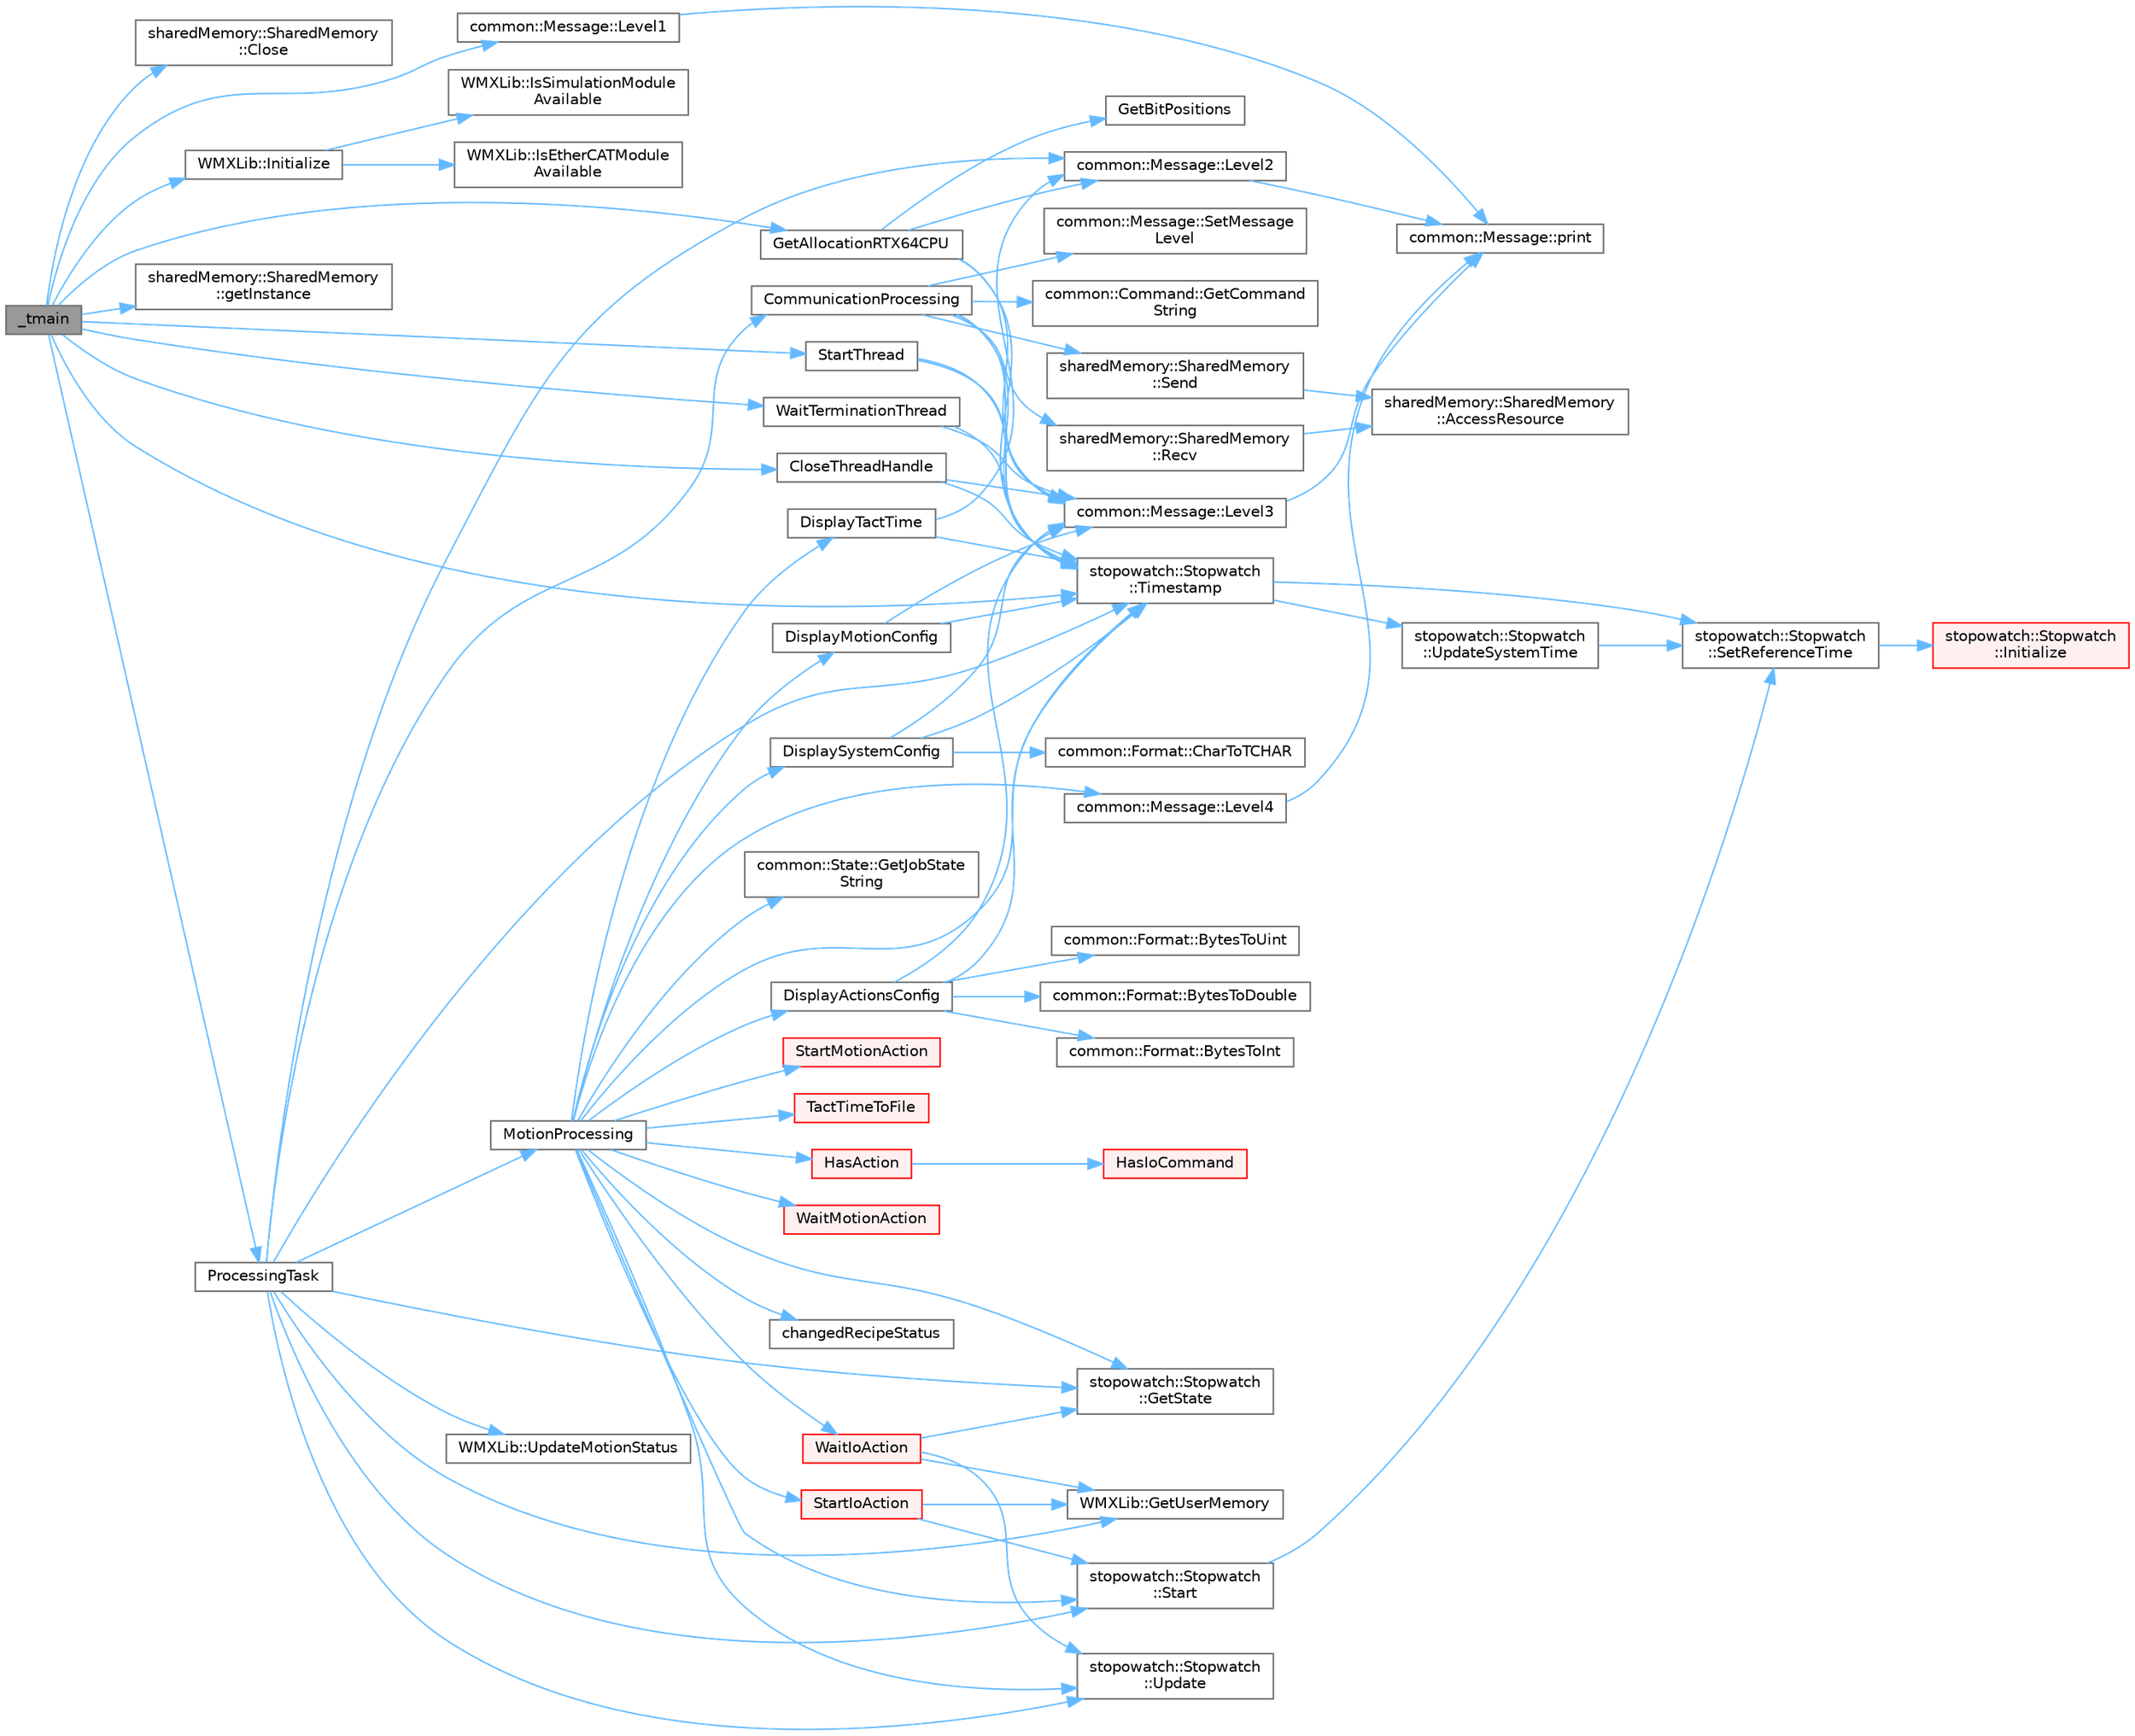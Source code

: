 digraph "_tmain"
{
 // LATEX_PDF_SIZE
  bgcolor="transparent";
  edge [fontname=Helvetica,fontsize=10,labelfontname=Helvetica,labelfontsize=10];
  node [fontname=Helvetica,fontsize=10,shape=box,height=0.2,width=0.4];
  rankdir="LR";
  Node1 [id="Node000001",label="_tmain",height=0.2,width=0.4,color="gray40", fillcolor="grey60", style="filled", fontcolor="black",tooltip=" "];
  Node1 -> Node2 [id="edge1_Node000001_Node000002",color="steelblue1",style="solid",tooltip=" "];
  Node2 [id="Node000002",label="sharedMemory::SharedMemory\l::Close",height=0.2,width=0.4,color="grey40", fillcolor="white", style="filled",URL="$a00129.html#aeb536ad3891285fa976bdf7f148026e0",tooltip="공유 메모리를 닫는 메서드입니다."];
  Node1 -> Node3 [id="edge2_Node000001_Node000003",color="steelblue1",style="solid",tooltip=" "];
  Node3 [id="Node000003",label="CloseThreadHandle",height=0.2,width=0.4,color="grey40", fillcolor="white", style="filled",URL="$a00047.html#a3754d22c5256ceffecceff1d802dd1b8",tooltip="주어진 스레드 핸들을 닫습니다."];
  Node3 -> Node4 [id="edge3_Node000003_Node000004",color="steelblue1",style="solid",tooltip=" "];
  Node4 [id="Node000004",label="common::Message::Level3",height=0.2,width=0.4,color="grey40", fillcolor="white", style="filled",URL="$a00117.html#a47587b821f2c83f89008cc11f387f9db",tooltip="Level 3 메시지를 출력하는 함수입니다."];
  Node4 -> Node5 [id="edge4_Node000004_Node000005",color="steelblue1",style="solid",tooltip=" "];
  Node5 [id="Node000005",label="common::Message::print",height=0.2,width=0.4,color="grey40", fillcolor="white", style="filled",URL="$a00117.html#ae483efdcb4abf9eb13d618362cf86b51",tooltip="TCHAR 형식의 문자열을 출력하는 일반적인 출력 함수입니다."];
  Node3 -> Node6 [id="edge5_Node000003_Node000006",color="steelblue1",style="solid",tooltip=" "];
  Node6 [id="Node000006",label="stopowatch::Stopwatch\l::Timestamp",height=0.2,width=0.4,color="grey40", fillcolor="white", style="filled",URL="$a00153.html#aa8017c358d91e6facd902a0f12176da0",tooltip="현재 시간의 타임스탬프를 문자열로 반환하는 함수입니다."];
  Node6 -> Node7 [id="edge6_Node000006_Node000007",color="steelblue1",style="solid",tooltip=" "];
  Node7 [id="Node000007",label="stopowatch::Stopwatch\l::SetReferenceTime",height=0.2,width=0.4,color="grey40", fillcolor="white", style="filled",URL="$a00153.html#ab9109777a989e397989e57ed02f963aa",tooltip="참조 시간을 설정하는 함수입니다."];
  Node7 -> Node8 [id="edge7_Node000007_Node000008",color="steelblue1",style="solid",tooltip=" "];
  Node8 [id="Node000008",label="stopowatch::Stopwatch\l::Initialize",height=0.2,width=0.4,color="red", fillcolor="#FFF0F0", style="filled",URL="$a00153.html#a7a6a5fa3f41742bb98935745bec45665",tooltip="초기화 함수입니다."];
  Node6 -> Node11 [id="edge8_Node000006_Node000011",color="steelblue1",style="solid",tooltip=" "];
  Node11 [id="Node000011",label="stopowatch::Stopwatch\l::UpdateSystemTime",height=0.2,width=0.4,color="grey40", fillcolor="white", style="filled",URL="$a00153.html#a10e8747e2e04ee2a402f848bfb001d99",tooltip="현재 시스템 시간을 업데이트하는 함수입니다."];
  Node11 -> Node7 [id="edge9_Node000011_Node000007",color="steelblue1",style="solid",tooltip=" "];
  Node1 -> Node12 [id="edge10_Node000001_Node000012",color="steelblue1",style="solid",tooltip=" "];
  Node12 [id="Node000012",label="GetAllocationRTX64CPU",height=0.2,width=0.4,color="grey40", fillcolor="white", style="filled",URL="$a00047.html#ac3520566a2d6657ba663676a4a9d2851",tooltip="RTX64의 현재 CPU 할당 정보를 가져옵니다."];
  Node12 -> Node13 [id="edge11_Node000012_Node000013",color="steelblue1",style="solid",tooltip=" "];
  Node13 [id="Node000013",label="GetBitPositions",height=0.2,width=0.4,color="grey40", fillcolor="white", style="filled",URL="$a00047.html#aa50cde5f8a1ecf28322e440331534a8c",tooltip="지정된 마스크에 있는 비트의 위치를 반환합니다."];
  Node12 -> Node14 [id="edge12_Node000012_Node000014",color="steelblue1",style="solid",tooltip=" "];
  Node14 [id="Node000014",label="common::Message::Level2",height=0.2,width=0.4,color="grey40", fillcolor="white", style="filled",URL="$a00117.html#a40bb53cafcaa484ddcf126502abc161f",tooltip="Level 2 메시지를 출력하는 함수입니다."];
  Node14 -> Node5 [id="edge13_Node000014_Node000005",color="steelblue1",style="solid",tooltip=" "];
  Node12 -> Node4 [id="edge14_Node000012_Node000004",color="steelblue1",style="solid",tooltip=" "];
  Node12 -> Node6 [id="edge15_Node000012_Node000006",color="steelblue1",style="solid",tooltip=" "];
  Node1 -> Node15 [id="edge16_Node000001_Node000015",color="steelblue1",style="solid",tooltip=" "];
  Node15 [id="Node000015",label="sharedMemory::SharedMemory\l::getInstance",height=0.2,width=0.4,color="grey40", fillcolor="white", style="filled",URL="$a00129.html#a2640ca595aaa5352544c4db3a8e678e9",tooltip="SharedMemory의 인스턴스를 반환하는 정적 메서드입니다."];
  Node1 -> Node16 [id="edge17_Node000001_Node000016",color="steelblue1",style="solid",tooltip=" "];
  Node16 [id="Node000016",label="WMXLib::Initialize",height=0.2,width=0.4,color="grey40", fillcolor="white", style="filled",URL="$a00169.html#a3f0820fd2f3223d3587927c389f701c9",tooltip="WMX Device를 초기화합니다."];
  Node16 -> Node17 [id="edge18_Node000016_Node000017",color="steelblue1",style="solid",tooltip=" "];
  Node17 [id="Node000017",label="WMXLib::IsEtherCATModule\lAvailable",height=0.2,width=0.4,color="grey40", fillcolor="white", style="filled",URL="$a00169.html#addb6732912c49c183fedc95e37508e93",tooltip="EtherCAT 모듈의 사용 가능 여부를 확인합니다."];
  Node16 -> Node18 [id="edge19_Node000016_Node000018",color="steelblue1",style="solid",tooltip=" "];
  Node18 [id="Node000018",label="WMXLib::IsSimulationModule\lAvailable",height=0.2,width=0.4,color="grey40", fillcolor="white", style="filled",URL="$a00169.html#aafa2d5d0730879cb70db1ef35c21b101",tooltip="시뮬레이션 모듈의 사용 가능 여부를 확인합니다."];
  Node1 -> Node19 [id="edge20_Node000001_Node000019",color="steelblue1",style="solid",tooltip=" "];
  Node19 [id="Node000019",label="common::Message::Level1",height=0.2,width=0.4,color="grey40", fillcolor="white", style="filled",URL="$a00117.html#af45e9eb63af9ef1efb8fc8f0d0ae3244",tooltip="Level 1 메시지를 출력하는 함수입니다."];
  Node19 -> Node5 [id="edge21_Node000019_Node000005",color="steelblue1",style="solid",tooltip=" "];
  Node1 -> Node20 [id="edge22_Node000001_Node000020",color="steelblue1",style="solid",tooltip=" "];
  Node20 [id="Node000020",label="ProcessingTask",height=0.2,width=0.4,color="grey40", fillcolor="white", style="filled",URL="$a00047.html#a3db71c15151b4d493496a84b964c847b",tooltip="주어진 작업을 수행하는 스레드 함수입니다."];
  Node20 -> Node21 [id="edge23_Node000020_Node000021",color="steelblue1",style="solid",tooltip=" "];
  Node21 [id="Node000021",label="CommunicationProcessing",height=0.2,width=0.4,color="grey40", fillcolor="white", style="filled",URL="$a00047.html#ad6cddbe389369006f50244e7ff4fd90e",tooltip="수신된 명령에 따라 통신을 처리합니다."];
  Node21 -> Node22 [id="edge24_Node000021_Node000022",color="steelblue1",style="solid",tooltip=" "];
  Node22 [id="Node000022",label="common::Command::GetCommand\lString",height=0.2,width=0.4,color="grey40", fillcolor="white", style="filled",URL="$a00085.html#ad309057744a886093e88ba1939508ff9",tooltip="주어진 명령어 코드에 해당하는 명령어 문자열을 반환하는 함수입니다."];
  Node21 -> Node4 [id="edge25_Node000021_Node000004",color="steelblue1",style="solid",tooltip=" "];
  Node21 -> Node23 [id="edge26_Node000021_Node000023",color="steelblue1",style="solid",tooltip=" "];
  Node23 [id="Node000023",label="sharedMemory::SharedMemory\l::Recv",height=0.2,width=0.4,color="grey40", fillcolor="white", style="filled",URL="$a00129.html#aa0ac84da4690d8f02030dce64d794b6a",tooltip="데이터를 수신하는 메서드입니다."];
  Node23 -> Node24 [id="edge27_Node000023_Node000024",color="steelblue1",style="solid",tooltip=" "];
  Node24 [id="Node000024",label="sharedMemory::SharedMemory\l::AccessResource",height=0.2,width=0.4,color="grey40", fillcolor="white", style="filled",URL="$a00129.html#aac2e636e1bb07c9b201c7df657b48fac",tooltip="공유 리소스에 접근하는 함수입니다."];
  Node21 -> Node25 [id="edge28_Node000021_Node000025",color="steelblue1",style="solid",tooltip=" "];
  Node25 [id="Node000025",label="sharedMemory::SharedMemory\l::Send",height=0.2,width=0.4,color="grey40", fillcolor="white", style="filled",URL="$a00129.html#a212b8529781cfac2d75de64db2abdea6",tooltip="데이터를 송신하는 메서드입니다."];
  Node25 -> Node24 [id="edge29_Node000025_Node000024",color="steelblue1",style="solid",tooltip=" "];
  Node21 -> Node26 [id="edge30_Node000021_Node000026",color="steelblue1",style="solid",tooltip=" "];
  Node26 [id="Node000026",label="common::Message::SetMessage\lLevel",height=0.2,width=0.4,color="grey40", fillcolor="white", style="filled",URL="$a00117.html#a0750c9a0fbeca3ea6755a1dcdbaf3622",tooltip="메시지 레벨을 설정하는 함수입니다."];
  Node21 -> Node6 [id="edge31_Node000021_Node000006",color="steelblue1",style="solid",tooltip=" "];
  Node20 -> Node27 [id="edge32_Node000020_Node000027",color="steelblue1",style="solid",tooltip=" "];
  Node27 [id="Node000027",label="stopowatch::Stopwatch\l::GetState",height=0.2,width=0.4,color="grey40", fillcolor="white", style="filled",URL="$a00153.html#a0eee8e310324faf9b56ddf5d49d3ae22",tooltip="지정된 채널의 타이머 상태를 가져오는 함수입니다."];
  Node20 -> Node28 [id="edge33_Node000020_Node000028",color="steelblue1",style="solid",tooltip=" "];
  Node28 [id="Node000028",label="WMXLib::GetUserMemory",height=0.2,width=0.4,color="grey40", fillcolor="white", style="filled",URL="$a00169.html#ae7f4d5f3857f399f6c3ce5063ddafda4",tooltip="UserMemory 객체를 반환합니다."];
  Node20 -> Node14 [id="edge34_Node000020_Node000014",color="steelblue1",style="solid",tooltip=" "];
  Node20 -> Node29 [id="edge35_Node000020_Node000029",color="steelblue1",style="solid",tooltip=" "];
  Node29 [id="Node000029",label="MotionProcessing",height=0.2,width=0.4,color="grey40", fillcolor="white", style="filled",URL="$a00047.html#a4f9769b178418fdb7769bf8bb92c2773",tooltip="주어진 상태에 따라 모션 처리를 수행합니다."];
  Node29 -> Node30 [id="edge36_Node000029_Node000030",color="steelblue1",style="solid",tooltip=" "];
  Node30 [id="Node000030",label="changedRecipeStatus",height=0.2,width=0.4,color="grey40", fillcolor="white", style="filled",URL="$a00047.html#a253ff9069553d2df261b1555a0fba338",tooltip="이전 레시피 상태와 현재 레시피 상태를 비교하여 변경 여부를 확인합니다."];
  Node29 -> Node31 [id="edge37_Node000029_Node000031",color="steelblue1",style="solid",tooltip=" "];
  Node31 [id="Node000031",label="DisplayActionsConfig",height=0.2,width=0.4,color="grey40", fillcolor="white", style="filled",URL="$a00047.html#a8246ed3e255a9f6a2e43f09cfe674ee5",tooltip="모든 액션 구성 정보를 출력합니다."];
  Node31 -> Node32 [id="edge38_Node000031_Node000032",color="steelblue1",style="solid",tooltip=" "];
  Node32 [id="Node000032",label="common::Format::BytesToDouble",height=0.2,width=0.4,color="grey40", fillcolor="white", style="filled",URL="$a00121.html#ad2933a25a043c93491a091f5612e7dd2",tooltip="바이트 배열을 double 값으로 변환하는 함수입니다."];
  Node31 -> Node33 [id="edge39_Node000031_Node000033",color="steelblue1",style="solid",tooltip=" "];
  Node33 [id="Node000033",label="common::Format::BytesToInt",height=0.2,width=0.4,color="grey40", fillcolor="white", style="filled",URL="$a00121.html#a4d0c7354f04e8cb18cd30fe71eec717f",tooltip="바이트 배열을 int 값으로 변환하는 함수입니다."];
  Node31 -> Node34 [id="edge40_Node000031_Node000034",color="steelblue1",style="solid",tooltip=" "];
  Node34 [id="Node000034",label="common::Format::BytesToUint",height=0.2,width=0.4,color="grey40", fillcolor="white", style="filled",URL="$a00121.html#a1d576fa2c83e0d0d1b1f129a307becfe",tooltip="바이트 배열을 unsigned int 값으로 변환하는 함수입니다."];
  Node31 -> Node4 [id="edge41_Node000031_Node000004",color="steelblue1",style="solid",tooltip=" "];
  Node31 -> Node6 [id="edge42_Node000031_Node000006",color="steelblue1",style="solid",tooltip=" "];
  Node29 -> Node35 [id="edge43_Node000029_Node000035",color="steelblue1",style="solid",tooltip=" "];
  Node35 [id="Node000035",label="DisplayMotionConfig",height=0.2,width=0.4,color="grey40", fillcolor="white", style="filled",URL="$a00047.html#a899d47551ba606f95dc0c49300486465",tooltip="모션 구성 정보를 출력합니다."];
  Node35 -> Node4 [id="edge44_Node000035_Node000004",color="steelblue1",style="solid",tooltip=" "];
  Node35 -> Node6 [id="edge45_Node000035_Node000006",color="steelblue1",style="solid",tooltip=" "];
  Node29 -> Node36 [id="edge46_Node000029_Node000036",color="steelblue1",style="solid",tooltip=" "];
  Node36 [id="Node000036",label="DisplaySystemConfig",height=0.2,width=0.4,color="grey40", fillcolor="white", style="filled",URL="$a00047.html#ad55b26e0e60f35d5b35fc14c426728fd",tooltip="시스템 구성 정보를 출력합니다."];
  Node36 -> Node37 [id="edge47_Node000036_Node000037",color="steelblue1",style="solid",tooltip=" "];
  Node37 [id="Node000037",label="common::Format::CharToTCHAR",height=0.2,width=0.4,color="grey40", fillcolor="white", style="filled",URL="$a00121.html#aa3b9e43ab2d7f4445c596e0f6b735a74",tooltip="char* 문자열을 TCHAR* 문자열로 변환하는 함수입니다."];
  Node36 -> Node4 [id="edge48_Node000036_Node000004",color="steelblue1",style="solid",tooltip=" "];
  Node36 -> Node6 [id="edge49_Node000036_Node000006",color="steelblue1",style="solid",tooltip=" "];
  Node29 -> Node38 [id="edge50_Node000029_Node000038",color="steelblue1",style="solid",tooltip=" "];
  Node38 [id="Node000038",label="DisplayTactTime",height=0.2,width=0.4,color="grey40", fillcolor="white", style="filled",URL="$a00047.html#a3b4cb51bd003b4867a47032c4c8f121f",tooltip="지정된 반복 및 액션 횟수에 따른 동작 시간을 출력합니다."];
  Node38 -> Node14 [id="edge51_Node000038_Node000014",color="steelblue1",style="solid",tooltip=" "];
  Node38 -> Node6 [id="edge52_Node000038_Node000006",color="steelblue1",style="solid",tooltip=" "];
  Node29 -> Node39 [id="edge53_Node000029_Node000039",color="steelblue1",style="solid",tooltip=" "];
  Node39 [id="Node000039",label="common::State::GetJobState\lString",height=0.2,width=0.4,color="grey40", fillcolor="white", style="filled",URL="$a00081.html#a1995a4cf45ba87066d00356029652ea9",tooltip="주어진 상태 코드에 해당하는 작업 상태 문자열을 반환하는 함수입니다."];
  Node29 -> Node27 [id="edge54_Node000029_Node000027",color="steelblue1",style="solid",tooltip=" "];
  Node29 -> Node40 [id="edge55_Node000029_Node000040",color="steelblue1",style="solid",tooltip=" "];
  Node40 [id="Node000040",label="HasAction",height=0.2,width=0.4,color="red", fillcolor="#FFF0F0", style="filled",URL="$a00047.html#ae9d126a6c67bf8786323bb90163d1760",tooltip="액션 객체 배열에서 특정 액션이 포함되어 있는지 확인합니다."];
  Node40 -> Node41 [id="edge56_Node000040_Node000041",color="steelblue1",style="solid",tooltip=" "];
  Node41 [id="Node000041",label="HasIoCommand",height=0.2,width=0.4,color="red", fillcolor="#FFF0F0", style="filled",URL="$a00047.html#a5794d92c70eae8e933a2ad7aa7b8b3d0",tooltip="액션 객체 배열에 IO 명령이 포함되어 있는지 확인합니다."];
  Node29 -> Node46 [id="edge57_Node000029_Node000046",color="steelblue1",style="solid",tooltip=" "];
  Node46 [id="Node000046",label="common::Message::Level4",height=0.2,width=0.4,color="grey40", fillcolor="white", style="filled",URL="$a00117.html#a5f2c5221fc16be2f8e3c4bef1fb69bf8",tooltip="Level 4 메시지를 출력하는 함수입니다."];
  Node46 -> Node5 [id="edge58_Node000046_Node000005",color="steelblue1",style="solid",tooltip=" "];
  Node29 -> Node47 [id="edge59_Node000029_Node000047",color="steelblue1",style="solid",tooltip=" "];
  Node47 [id="Node000047",label="stopowatch::Stopwatch\l::Start",height=0.2,width=0.4,color="grey40", fillcolor="white", style="filled",URL="$a00153.html#a592a6e97895a7f876cbf52f4d01f83ab",tooltip="지정된 채널의 타이머를 시작하는 함수입니다."];
  Node47 -> Node7 [id="edge60_Node000047_Node000007",color="steelblue1",style="solid",tooltip=" "];
  Node29 -> Node48 [id="edge61_Node000029_Node000048",color="steelblue1",style="solid",tooltip=" "];
  Node48 [id="Node000048",label="StartIoAction",height=0.2,width=0.4,color="red", fillcolor="#FFF0F0", style="filled",URL="$a00047.html#aba80849ebaf4b9e344713667832c33bf",tooltip="주어진 번호의 IO 액션을 시작합니다."];
  Node48 -> Node28 [id="edge62_Node000048_Node000028",color="steelblue1",style="solid",tooltip=" "];
  Node48 -> Node47 [id="edge63_Node000048_Node000047",color="steelblue1",style="solid",tooltip=" "];
  Node29 -> Node50 [id="edge64_Node000029_Node000050",color="steelblue1",style="solid",tooltip=" "];
  Node50 [id="Node000050",label="StartMotionAction",height=0.2,width=0.4,color="red", fillcolor="#FFF0F0", style="filled",URL="$a00047.html#afceac67cf472dc6a05e2aed15e24a465",tooltip="주어진 번호의 모션 액션을 시작합니다."];
  Node29 -> Node52 [id="edge65_Node000029_Node000052",color="steelblue1",style="solid",tooltip=" "];
  Node52 [id="Node000052",label="TactTimeToFile",height=0.2,width=0.4,color="red", fillcolor="#FFF0F0", style="filled",URL="$a00047.html#a51ec2b1e237a68f7eb00da453d49b9c1",tooltip="동작 시간을 파일에 저장합니다."];
  Node29 -> Node6 [id="edge66_Node000029_Node000006",color="steelblue1",style="solid",tooltip=" "];
  Node29 -> Node54 [id="edge67_Node000029_Node000054",color="steelblue1",style="solid",tooltip=" "];
  Node54 [id="Node000054",label="stopowatch::Stopwatch\l::Update",height=0.2,width=0.4,color="grey40", fillcolor="white", style="filled",URL="$a00153.html#ab9b7b2cb0bdbc06eb449d59cb87ddd21",tooltip="지정된 채널의 타이머를 업데이트하고 경과 시간을 반환하는 함수입니다."];
  Node29 -> Node55 [id="edge68_Node000029_Node000055",color="steelblue1",style="solid",tooltip=" "];
  Node55 [id="Node000055",label="WaitIoAction",height=0.2,width=0.4,color="red", fillcolor="#FFF0F0", style="filled",URL="$a00047.html#a846233571b4a12fba41e02d16aa9811e",tooltip="현재 IO 액션의 완료를 대기합니다."];
  Node55 -> Node27 [id="edge69_Node000055_Node000027",color="steelblue1",style="solid",tooltip=" "];
  Node55 -> Node28 [id="edge70_Node000055_Node000028",color="steelblue1",style="solid",tooltip=" "];
  Node55 -> Node54 [id="edge71_Node000055_Node000054",color="steelblue1",style="solid",tooltip=" "];
  Node29 -> Node56 [id="edge72_Node000029_Node000056",color="steelblue1",style="solid",tooltip=" "];
  Node56 [id="Node000056",label="WaitMotionAction",height=0.2,width=0.4,color="red", fillcolor="#FFF0F0", style="filled",URL="$a00047.html#a9c7a581f9794f2d7d4cd4fe314c2ca8a",tooltip="현재 모션 액션의 완료를 대기합니다."];
  Node20 -> Node47 [id="edge73_Node000020_Node000047",color="steelblue1",style="solid",tooltip=" "];
  Node20 -> Node6 [id="edge74_Node000020_Node000006",color="steelblue1",style="solid",tooltip=" "];
  Node20 -> Node54 [id="edge75_Node000020_Node000054",color="steelblue1",style="solid",tooltip=" "];
  Node20 -> Node58 [id="edge76_Node000020_Node000058",color="steelblue1",style="solid",tooltip=" "];
  Node58 [id="Node000058",label="WMXLib::UpdateMotionStatus",height=0.2,width=0.4,color="grey40", fillcolor="white", style="filled",URL="$a00169.html#abc295e48ef6764d50d4c053282036085",tooltip="모션 상태를 업데이트합니다."];
  Node1 -> Node59 [id="edge77_Node000001_Node000059",color="steelblue1",style="solid",tooltip=" "];
  Node59 [id="Node000059",label="StartThread",height=0.2,width=0.4,color="grey40", fillcolor="white", style="filled",URL="$a00047.html#aeb58a1737ef48a76996e8bb362fec066",tooltip="주어진 작업을 수행할 새로운 스레드를 시작합니다."];
  Node59 -> Node4 [id="edge78_Node000059_Node000004",color="steelblue1",style="solid",tooltip=" "];
  Node59 -> Node6 [id="edge79_Node000059_Node000006",color="steelblue1",style="solid",tooltip=" "];
  Node1 -> Node6 [id="edge80_Node000001_Node000006",color="steelblue1",style="solid",tooltip=" "];
  Node1 -> Node60 [id="edge81_Node000001_Node000060",color="steelblue1",style="solid",tooltip=" "];
  Node60 [id="Node000060",label="WaitTerminationThread",height=0.2,width=0.4,color="grey40", fillcolor="white", style="filled",URL="$a00047.html#a6e703e91084cf57867ba8bfa121cd11d",tooltip="주어진 스레드의 종료를 기다립니다."];
  Node60 -> Node4 [id="edge82_Node000060_Node000004",color="steelblue1",style="solid",tooltip=" "];
  Node60 -> Node6 [id="edge83_Node000060_Node000006",color="steelblue1",style="solid",tooltip=" "];
}
